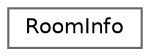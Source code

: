 digraph "Graphical Class Hierarchy"
{
 // LATEX_PDF_SIZE
  bgcolor="transparent";
  edge [fontname=Helvetica,fontsize=10,labelfontname=Helvetica,labelfontsize=10];
  node [fontname=Helvetica,fontsize=10,shape=box,height=0.2,width=0.4];
  rankdir="LR";
  Node0 [id="Node000000",label="RoomInfo",height=0.2,width=0.4,color="grey40", fillcolor="white", style="filled",URL="$class_room_info.html",tooltip="Derived room features (interior, edges, corner anchors, entrances, reservations)."];
}
